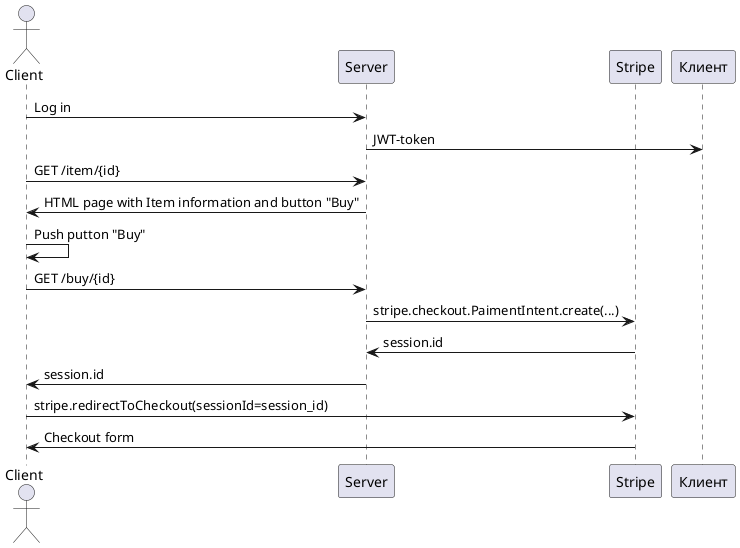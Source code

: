 @startuml test

actor Client
participant Server
participant Stripe

Client -> Server : Log in
Server -> Клиент : JWT-token
Client -> Server : GET /item/{id}
Server -> Client : HTML page with Item information and button "Buy"
Client -> Client : Push putton "Buy"
Client -> Server : GET /buy/{id}
Server -> Stripe : stripe.checkout.PaimentIntent.create(...)
Stripe -> Server : session.id
Server -> Client : session.id
Client -> Stripe : stripe.redirectToCheckout(sessionId=session_id)
Stripe -> Client : Checkout form

@enduml

